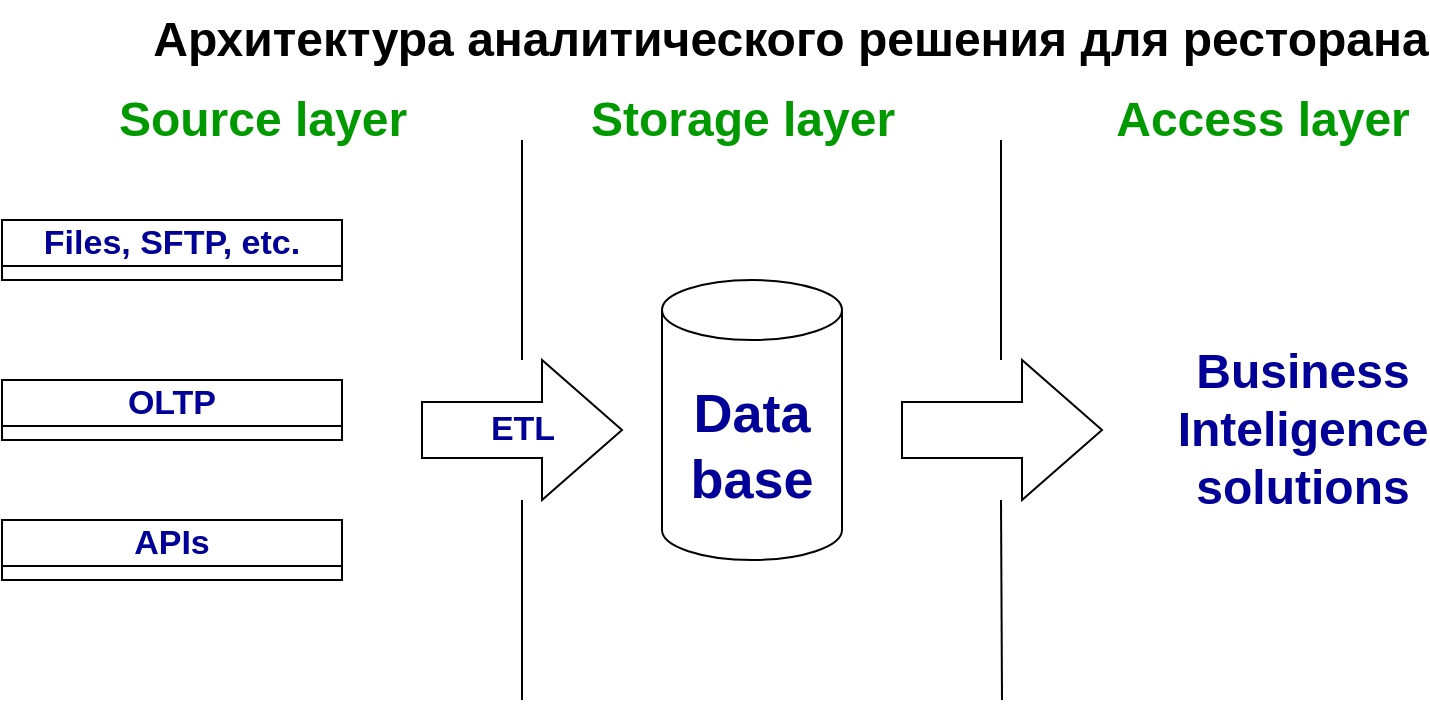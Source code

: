 <mxfile version="20.5.3" type="github"><diagram id="PCy2SJy2xnZ4OZSOlRgF" name="Страница 1"><mxGraphModel dx="1102" dy="600" grid="1" gridSize="10" guides="1" tooltips="1" connect="1" arrows="1" fold="1" page="1" pageScale="1" pageWidth="827" pageHeight="1169" math="0" shadow="0"><root><mxCell id="0"/><mxCell id="1" parent="0"/><mxCell id="rri3uf4vot-qiRqmgzx9-1" value="&lt;div style=&quot;font-size: 27px;&quot;&gt;&lt;font style=&quot;font-size: 27px;&quot; color=&quot;#000099&quot;&gt;&lt;b&gt;Data &lt;br&gt;&lt;/b&gt;&lt;/font&gt;&lt;/div&gt;&lt;div style=&quot;font-size: 27px;&quot;&gt;&lt;font style=&quot;font-size: 27px;&quot; color=&quot;#000099&quot;&gt;&lt;b&gt;base&lt;/b&gt;&lt;/font&gt;&lt;/div&gt;" style="shape=cylinder3;whiteSpace=wrap;html=1;boundedLbl=1;backgroundOutline=1;size=15;" vertex="1" parent="1"><mxGeometry x="350" y="190" width="90" height="140" as="geometry"/></mxCell><mxCell id="rri3uf4vot-qiRqmgzx9-2" value="" style="endArrow=none;html=1;rounded=0;startArrow=none;" edge="1" parent="1" source="rri3uf4vot-qiRqmgzx9-6"><mxGeometry width="50" height="50" relative="1" as="geometry"><mxPoint x="280" y="400" as="sourcePoint"/><mxPoint x="280" y="120" as="targetPoint"/></mxGeometry></mxCell><mxCell id="rri3uf4vot-qiRqmgzx9-4" value="&lt;div&gt;Архитектура аналитического решения для ресторана&lt;/div&gt;" style="text;strokeColor=none;fillColor=none;html=1;fontSize=24;fontStyle=1;verticalAlign=middle;align=center;" vertex="1" parent="1"><mxGeometry x="364" y="50" width="100" height="40" as="geometry"/></mxCell><mxCell id="rri3uf4vot-qiRqmgzx9-6" value="&lt;font style=&quot;font-size: 17px;&quot; color=&quot;#000099&quot;&gt;&lt;b&gt;ETL&lt;/b&gt;&lt;/font&gt;" style="html=1;shadow=0;dashed=0;align=center;verticalAlign=middle;shape=mxgraph.arrows2.arrow;dy=0.6;dx=40;notch=0;" vertex="1" parent="1"><mxGeometry x="230" y="230" width="100" height="70" as="geometry"/></mxCell><mxCell id="rri3uf4vot-qiRqmgzx9-7" value="" style="endArrow=none;html=1;rounded=0;" edge="1" parent="1" target="rri3uf4vot-qiRqmgzx9-6"><mxGeometry width="50" height="50" relative="1" as="geometry"><mxPoint x="280" y="400" as="sourcePoint"/><mxPoint x="280" y="120" as="targetPoint"/></mxGeometry></mxCell><mxCell id="rri3uf4vot-qiRqmgzx9-8" value="" style="html=1;shadow=0;dashed=0;align=center;verticalAlign=middle;shape=mxgraph.arrows2.arrow;dy=0.6;dx=40;notch=0;" vertex="1" parent="1"><mxGeometry x="470" y="230" width="100" height="70" as="geometry"/></mxCell><mxCell id="rri3uf4vot-qiRqmgzx9-10" value="&lt;div&gt;&lt;font color=&quot;#009900&quot;&gt;Access layer&lt;/font&gt;&lt;/div&gt;" style="text;strokeColor=none;fillColor=none;html=1;fontSize=24;fontStyle=1;verticalAlign=middle;align=center;" vertex="1" parent="1"><mxGeometry x="600" y="90" width="100" height="40" as="geometry"/></mxCell><mxCell id="rri3uf4vot-qiRqmgzx9-11" value="&lt;div&gt;&lt;font color=&quot;#009900&quot;&gt;Storage layer&lt;/font&gt;&lt;/div&gt;" style="text;strokeColor=none;fillColor=none;html=1;fontSize=24;fontStyle=1;verticalAlign=middle;align=center;" vertex="1" parent="1"><mxGeometry x="340" y="90" width="100" height="40" as="geometry"/></mxCell><mxCell id="rri3uf4vot-qiRqmgzx9-12" value="&lt;div&gt;&lt;font color=&quot;#009900&quot;&gt;Source layer&lt;/font&gt;&lt;/div&gt;" style="text;strokeColor=none;fillColor=none;html=1;fontSize=24;fontStyle=1;verticalAlign=middle;align=center;" vertex="1" parent="1"><mxGeometry x="100" y="90" width="100" height="40" as="geometry"/></mxCell><mxCell id="rri3uf4vot-qiRqmgzx9-13" value="&lt;div&gt;&lt;font color=&quot;#000099&quot;&gt;Business &lt;br&gt;&lt;/font&gt;&lt;/div&gt;&lt;div&gt;&lt;font color=&quot;#000099&quot;&gt;Inteligence &lt;br&gt;&lt;/font&gt;&lt;/div&gt;&lt;div&gt;&lt;font color=&quot;#000099&quot;&gt;solutions&lt;/font&gt;&lt;/div&gt;" style="text;strokeColor=none;fillColor=none;html=1;fontSize=24;fontStyle=1;verticalAlign=middle;align=center;" vertex="1" parent="1"><mxGeometry x="620" y="245" width="100" height="40" as="geometry"/></mxCell><mxCell id="rri3uf4vot-qiRqmgzx9-14" value="" style="endArrow=none;html=1;rounded=0;" edge="1" parent="1"><mxGeometry width="50" height="50" relative="1" as="geometry"><mxPoint x="520" y="400" as="sourcePoint"/><mxPoint x="519.5" y="300" as="targetPoint"/></mxGeometry></mxCell><mxCell id="rri3uf4vot-qiRqmgzx9-15" value="" style="endArrow=none;html=1;rounded=0;startArrow=none;" edge="1" parent="1"><mxGeometry width="50" height="50" relative="1" as="geometry"><mxPoint x="519.5" y="230" as="sourcePoint"/><mxPoint x="519.5" y="120" as="targetPoint"/></mxGeometry></mxCell><mxCell id="rri3uf4vot-qiRqmgzx9-16" value="Files, SFTP, etc." style="swimlane;whiteSpace=wrap;html=1;fontSize=17;fontColor=#000099;" vertex="1" collapsed="1" parent="1"><mxGeometry x="20" y="160" width="170" height="30" as="geometry"><mxRectangle x="75" y="160" width="150" height="50" as="alternateBounds"/></mxGeometry></mxCell><mxCell id="rri3uf4vot-qiRqmgzx9-17" value="OLTP" style="swimlane;whiteSpace=wrap;html=1;fontSize=17;fontColor=#000099;" vertex="1" collapsed="1" parent="1"><mxGeometry x="20" y="240" width="170" height="30" as="geometry"><mxRectangle x="75" y="160" width="150" height="50" as="alternateBounds"/></mxGeometry></mxCell><mxCell id="rri3uf4vot-qiRqmgzx9-18" value="&lt;div&gt;APIs&lt;/div&gt;" style="swimlane;whiteSpace=wrap;html=1;fontSize=17;fontColor=#000099;" vertex="1" collapsed="1" parent="1"><mxGeometry x="20" y="310" width="170" height="30" as="geometry"><mxRectangle x="75" y="160" width="150" height="50" as="alternateBounds"/></mxGeometry></mxCell></root></mxGraphModel></diagram></mxfile>
